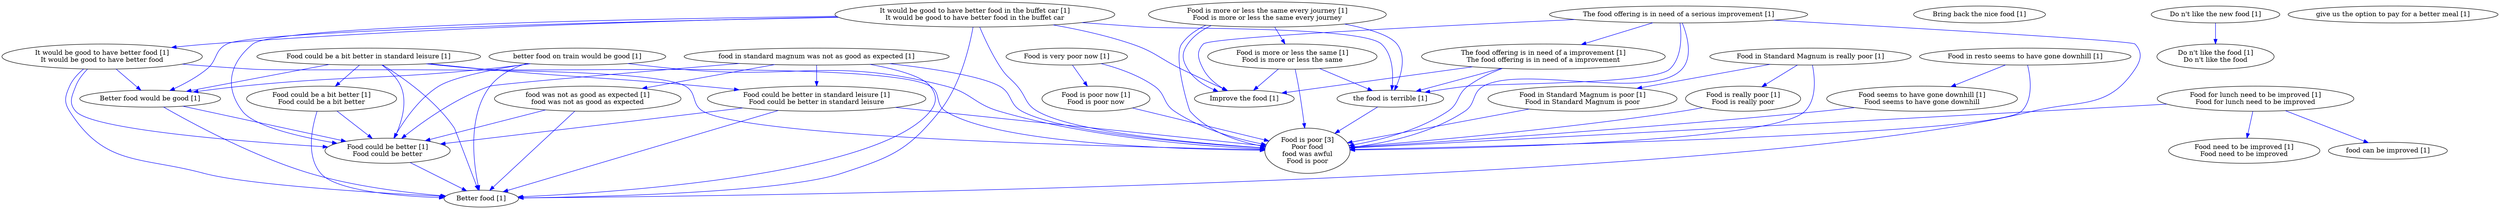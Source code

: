 digraph collapsedGraph {
"Food is poor [3]\nPoor food\nfood was awful\nFood is poor""Better food [1]""Better food would be good [1]""Bring back the nice food [1]""Do n't like the new food [1]""Do n't like the food [1]\nDo n't like the food""Food could be a bit better in standard leisure [1]""Food could be better in standard leisure [1]\nFood could be better in standard leisure""Food could be better [1]\nFood could be better""Food could be a bit better [1]\nFood could be a bit better""Food for lunch need to be improved [1]\nFood for lunch need to be improved""Food need to be improved [1]\nFood need to be improved""Food in Standard Magnum is really poor [1]""Food in Standard Magnum is poor [1]\nFood in Standard Magnum is poor""Food is really poor [1]\nFood is really poor""Food in resto seems to have gone downhill [1]""Food seems to have gone downhill [1]\nFood seems to have gone downhill""Food is more or less the same every journey [1]\nFood is more or less the same every journey""Food is more or less the same [1]\nFood is more or less the same""Food is very poor now [1]""Food is poor now [1]\nFood is poor now""Improve the food [1]""It would be good to have better food in the buffet car [1]\nIt would be good to have better food in the buffet car""It would be good to have better food [1]\nIt would be good to have better food""The food offering is in need of a serious improvement [1]""The food offering is in need of a improvement [1]\nThe food offering is in need of a improvement""better food on train would be good [1]""food can be improved [1]""food in standard magnum was not as good as expected [1]""food was not as good as expected [1]\nfood was not as good as expected""give us the option to pay for a better meal [1]""the food is terrible [1]""Better food would be good [1]" -> "Better food [1]" [color=blue]
"Do n't like the new food [1]" -> "Do n't like the food [1]\nDo n't like the food" [color=blue]
"Food could be a bit better in standard leisure [1]" -> "Food could be better in standard leisure [1]\nFood could be better in standard leisure" [color=blue]
"Food could be better in standard leisure [1]\nFood could be better in standard leisure" -> "Food could be better [1]\nFood could be better" [color=blue]
"Food could be a bit better in standard leisure [1]" -> "Food could be a bit better [1]\nFood could be a bit better" [color=blue]
"Food could be a bit better [1]\nFood could be a bit better" -> "Food could be better [1]\nFood could be better" [color=blue]
"Food could be a bit better in standard leisure [1]" -> "Food could be better [1]\nFood could be better" [color=blue]
"Better food would be good [1]" -> "Food could be better [1]\nFood could be better" [color=blue]
"Food could be a bit better in standard leisure [1]" -> "Better food [1]" [color=blue]
"Food could be a bit better in standard leisure [1]" -> "Better food would be good [1]" [color=blue]
"Food could be better in standard leisure [1]\nFood could be better in standard leisure" -> "Better food [1]" [color=blue]
"Food could be better [1]\nFood could be better" -> "Better food [1]" [color=blue]
"Food could be a bit better [1]\nFood could be a bit better" -> "Better food [1]" [color=blue]
"Food for lunch need to be improved [1]\nFood for lunch need to be improved" -> "Food need to be improved [1]\nFood need to be improved" [color=blue]
"Food in Standard Magnum is really poor [1]" -> "Food in Standard Magnum is poor [1]\nFood in Standard Magnum is poor" [color=blue]
"Food in Standard Magnum is really poor [1]" -> "Food is really poor [1]\nFood is really poor" [color=blue]
"Food could be better in standard leisure [1]\nFood could be better in standard leisure" -> "Food is poor [3]\nPoor food\nfood was awful\nFood is poor" [color=blue]
"Food for lunch need to be improved [1]\nFood for lunch need to be improved" -> "Food is poor [3]\nPoor food\nfood was awful\nFood is poor" [color=blue]
"Food in resto seems to have gone downhill [1]" -> "Food seems to have gone downhill [1]\nFood seems to have gone downhill" [color=blue]
"Food is more or less the same every journey [1]\nFood is more or less the same every journey" -> "Food is more or less the same [1]\nFood is more or less the same" [color=blue]
"Food is very poor now [1]" -> "Food is poor now [1]\nFood is poor now" [color=blue]
"Food is more or less the same every journey [1]\nFood is more or less the same every journey" -> "Improve the food [1]" [color=blue]
"Food is more or less the same [1]\nFood is more or less the same" -> "Improve the food [1]" [color=blue]
"It would be good to have better food in the buffet car [1]\nIt would be good to have better food in the buffet car" -> "It would be good to have better food [1]\nIt would be good to have better food" [color=blue]
"It would be good to have better food in the buffet car [1]\nIt would be good to have better food in the buffet car" -> "Better food [1]" [color=blue]
"It would be good to have better food in the buffet car [1]\nIt would be good to have better food in the buffet car" -> "Better food would be good [1]" [color=blue]
"It would be good to have better food in the buffet car [1]\nIt would be good to have better food in the buffet car" -> "Food could be better [1]\nFood could be better" [color=blue]
"It would be good to have better food in the buffet car [1]\nIt would be good to have better food in the buffet car" -> "Improve the food [1]" [color=blue]
"It would be good to have better food [1]\nIt would be good to have better food" -> "Better food [1]" [color=blue]
"It would be good to have better food [1]\nIt would be good to have better food" -> "Better food would be good [1]" [color=blue]
"It would be good to have better food [1]\nIt would be good to have better food" -> "Food could be better [1]\nFood could be better" [color=blue]
"The food offering is in need of a serious improvement [1]" -> "The food offering is in need of a improvement [1]\nThe food offering is in need of a improvement" [color=blue]
"The food offering is in need of a serious improvement [1]" -> "Better food [1]" [color=blue]
"The food offering is in need of a serious improvement [1]" -> "Food is poor [3]\nPoor food\nfood was awful\nFood is poor" [color=blue]
"The food offering is in need of a serious improvement [1]" -> "Improve the food [1]" [color=blue]
"The food offering is in need of a improvement [1]\nThe food offering is in need of a improvement" -> "Food is poor [3]\nPoor food\nfood was awful\nFood is poor" [color=blue]
"The food offering is in need of a improvement [1]\nThe food offering is in need of a improvement" -> "Improve the food [1]" [color=blue]
"better food on train would be good [1]" -> "Better food would be good [1]" [color=blue]
"better food on train would be good [1]" -> "Better food [1]" [color=blue]
"better food on train would be good [1]" -> "Food could be better [1]\nFood could be better" [color=blue]
"Food for lunch need to be improved [1]\nFood for lunch need to be improved" -> "food can be improved [1]" [color=blue]
"food in standard magnum was not as good as expected [1]" -> "food was not as good as expected [1]\nfood was not as good as expected" [color=blue]
"food in standard magnum was not as good as expected [1]" -> "Better food [1]" [color=blue]
"food in standard magnum was not as good as expected [1]" -> "Food could be better in standard leisure [1]\nFood could be better in standard leisure" [color=blue]
"food in standard magnum was not as good as expected [1]" -> "Food could be better [1]\nFood could be better" [color=blue]
"food was not as good as expected [1]\nfood was not as good as expected" -> "Better food [1]" [color=blue]
"food was not as good as expected [1]\nfood was not as good as expected" -> "Food could be better [1]\nFood could be better" [color=blue]
"Food seems to have gone downhill [1]\nFood seems to have gone downhill" -> "Food is poor [3]\nPoor food\nfood was awful\nFood is poor" [color=blue]
"It would be good to have better food [1]\nIt would be good to have better food" -> "Food is poor [3]\nPoor food\nfood was awful\nFood is poor" [color=blue]
"better food on train would be good [1]" -> "Food is poor [3]\nPoor food\nfood was awful\nFood is poor" [color=blue]
"Food is more or less the same every journey [1]\nFood is more or less the same every journey" -> "the food is terrible [1]" [color=blue]
"Food is more or less the same [1]\nFood is more or less the same" -> "the food is terrible [1]" [color=blue]
"It would be good to have better food in the buffet car [1]\nIt would be good to have better food in the buffet car" -> "the food is terrible [1]" [color=blue]
"The food offering is in need of a serious improvement [1]" -> "the food is terrible [1]" [color=blue]
"The food offering is in need of a improvement [1]\nThe food offering is in need of a improvement" -> "the food is terrible [1]" [color=blue]
"Food could be a bit better in standard leisure [1]" -> "Food is poor [3]\nPoor food\nfood was awful\nFood is poor" [color=blue]
"Food in Standard Magnum is really poor [1]" -> "Food is poor [3]\nPoor food\nfood was awful\nFood is poor" [color=blue]
"Food in Standard Magnum is poor [1]\nFood in Standard Magnum is poor" -> "Food is poor [3]\nPoor food\nfood was awful\nFood is poor" [color=blue]
"Food is really poor [1]\nFood is really poor" -> "Food is poor [3]\nPoor food\nfood was awful\nFood is poor" [color=blue]
"Food in resto seems to have gone downhill [1]" -> "Food is poor [3]\nPoor food\nfood was awful\nFood is poor" [color=blue]
"Food is very poor now [1]" -> "Food is poor [3]\nPoor food\nfood was awful\nFood is poor" [color=blue]
"Food is poor now [1]\nFood is poor now" -> "Food is poor [3]\nPoor food\nfood was awful\nFood is poor" [color=blue]
"It would be good to have better food in the buffet car [1]\nIt would be good to have better food in the buffet car" -> "Food is poor [3]\nPoor food\nfood was awful\nFood is poor" [color=blue]
"food in standard magnum was not as good as expected [1]" -> "Food is poor [3]\nPoor food\nfood was awful\nFood is poor" [color=blue]
"the food is terrible [1]" -> "Food is poor [3]\nPoor food\nfood was awful\nFood is poor" [color=blue]
"Food is more or less the same every journey [1]\nFood is more or less the same every journey" -> "Food is poor [3]\nPoor food\nfood was awful\nFood is poor" [color=blue]
"Food is more or less the same [1]\nFood is more or less the same" -> "Food is poor [3]\nPoor food\nfood was awful\nFood is poor" [color=blue]
}